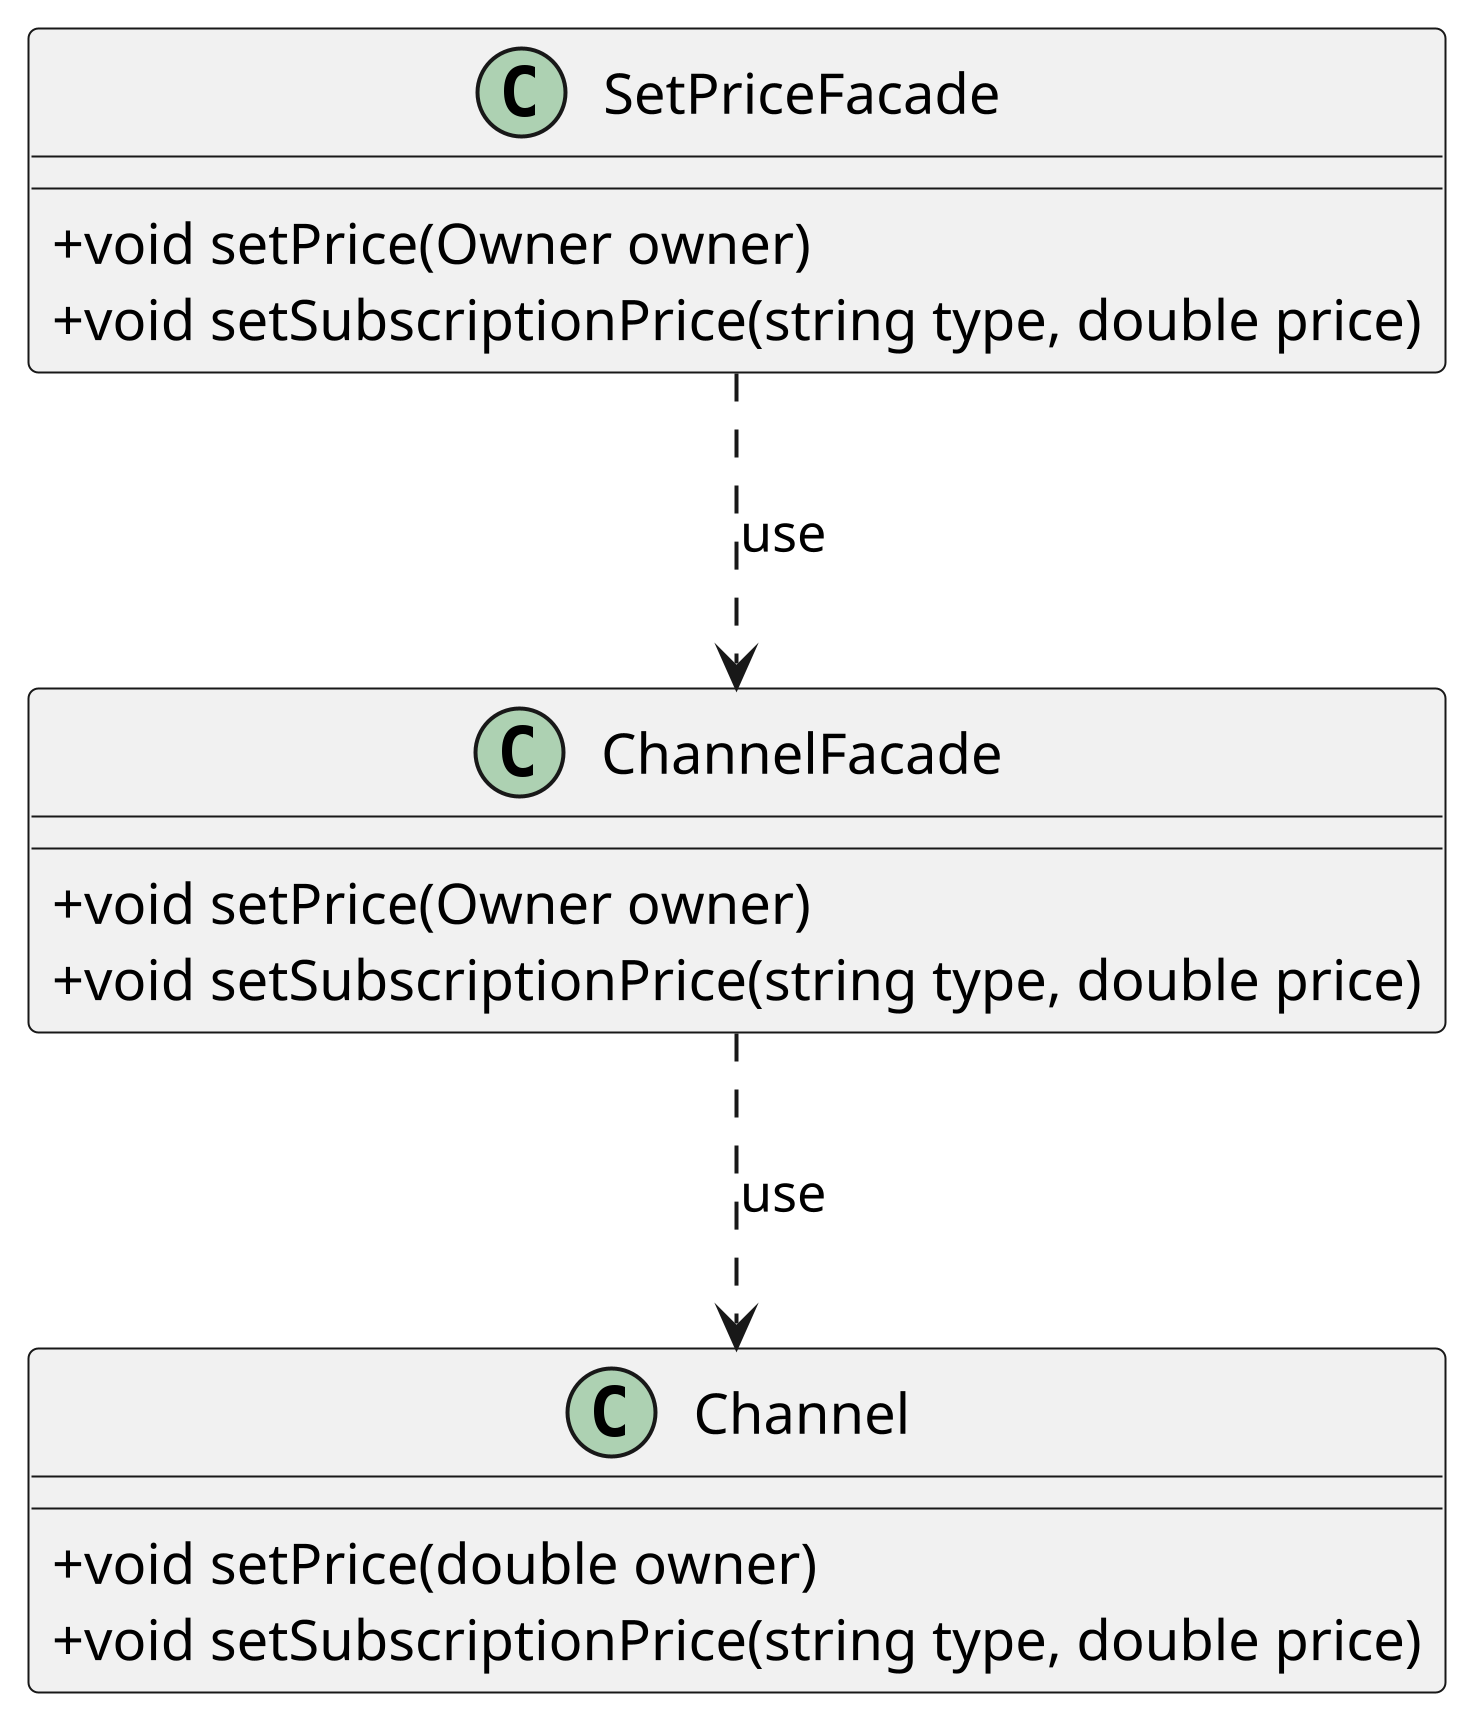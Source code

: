 @startuml set_subscription_price


scale 4
skinparam DefaultFontName Vazir
skinparam ArrowMessageAlignment right
skinparam classAttributeIconSize 0

class "Channel" as chanel {
    +void setPrice(double owner)
    +void setSubscriptionPrice(string type, double price)
}

class SetPriceFacade {
    +void setPrice(Owner owner)
    +void setSubscriptionPrice(string type, double price)
}

class ChannelFacade {
    +void setPrice(Owner owner)
    +void setSubscriptionPrice(string type, double price)
}

ChannelFacade ..> chanel :use
SetPriceFacade ..> ChannelFacade :use


@enduml